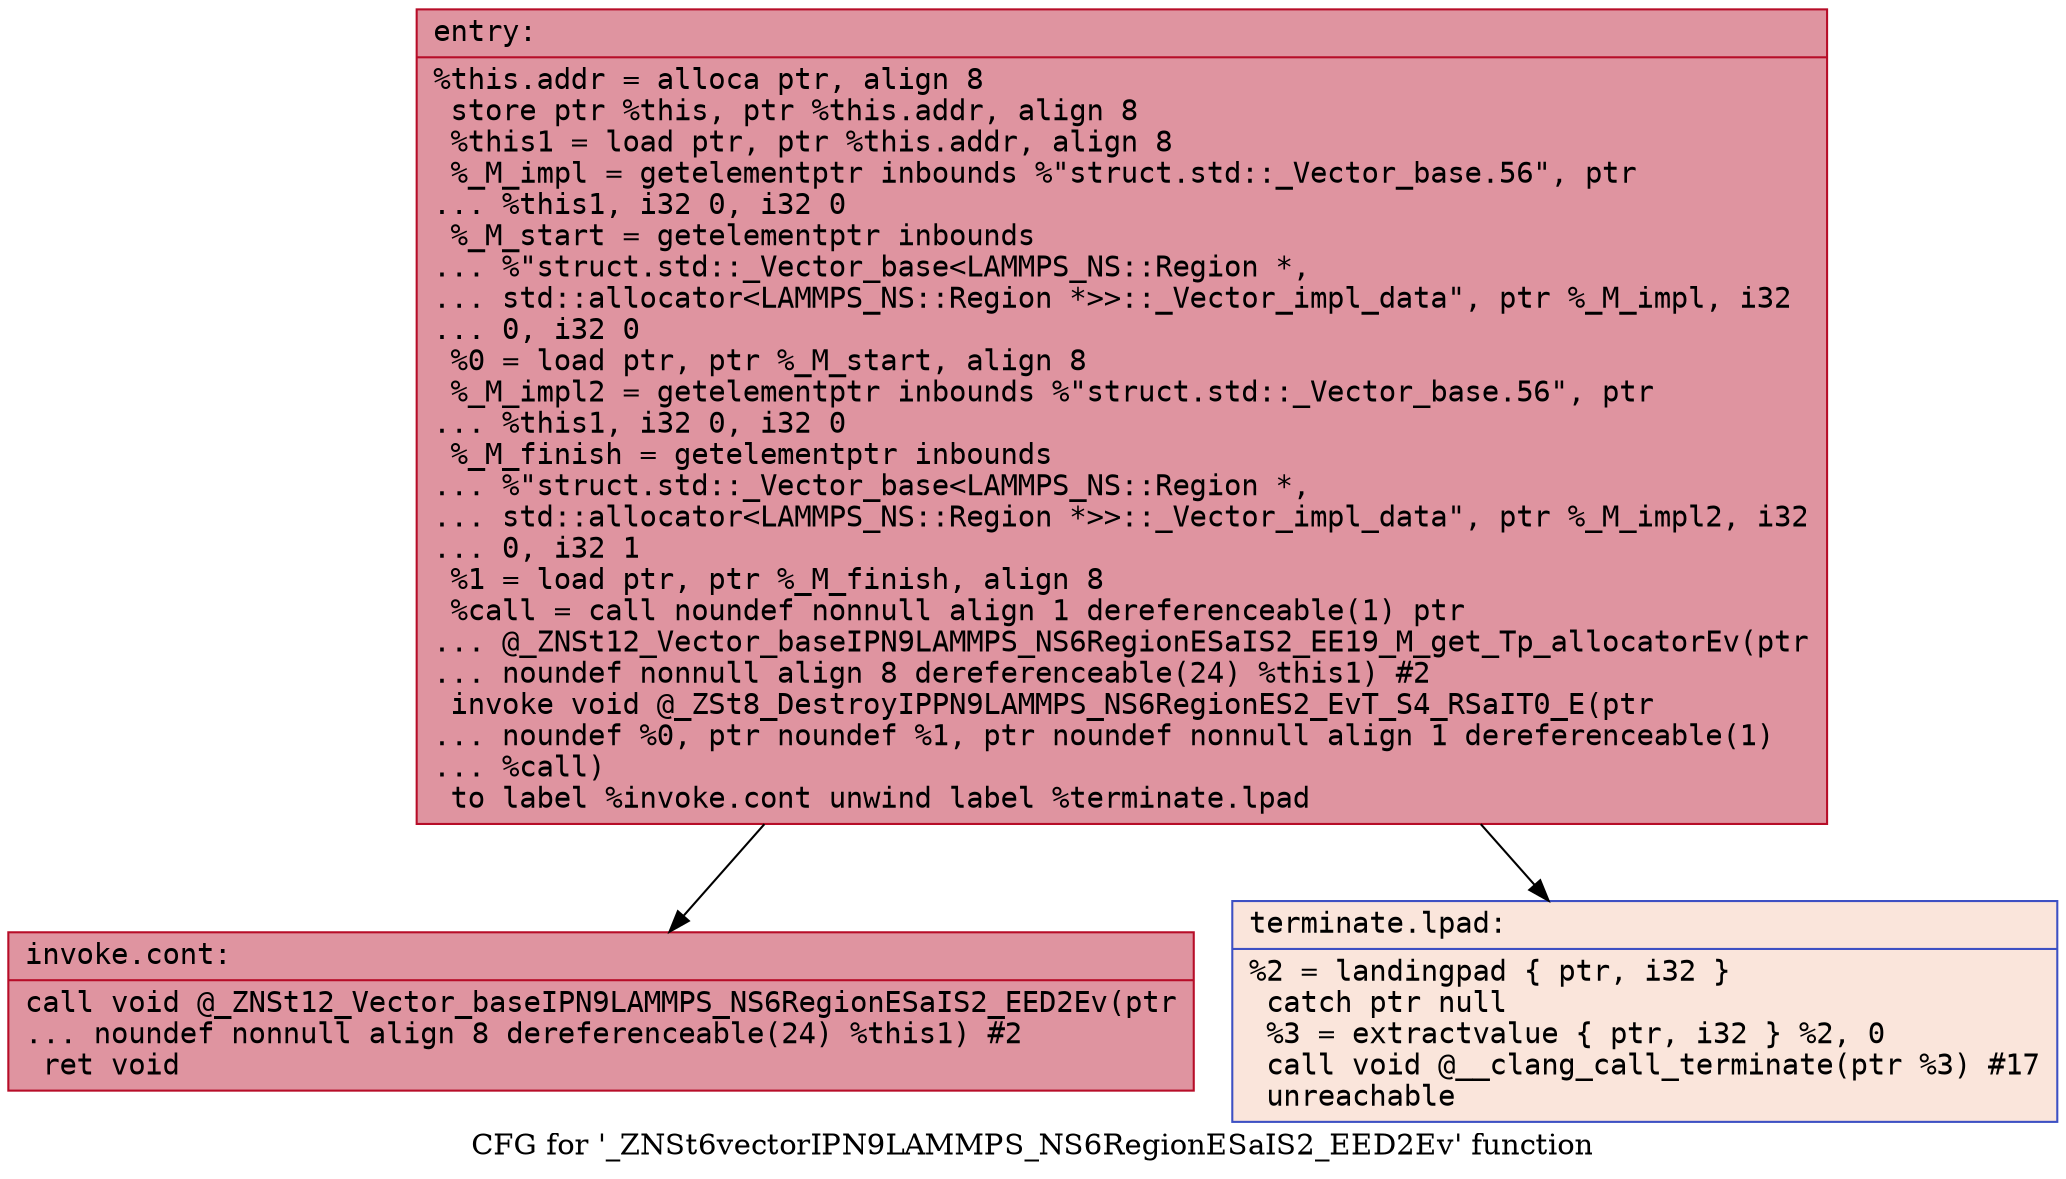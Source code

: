 digraph "CFG for '_ZNSt6vectorIPN9LAMMPS_NS6RegionESaIS2_EED2Ev' function" {
	label="CFG for '_ZNSt6vectorIPN9LAMMPS_NS6RegionESaIS2_EED2Ev' function";

	Node0x55bdf812ddc0 [shape=record,color="#b70d28ff", style=filled, fillcolor="#b70d2870" fontname="Courier",label="{entry:\l|  %this.addr = alloca ptr, align 8\l  store ptr %this, ptr %this.addr, align 8\l  %this1 = load ptr, ptr %this.addr, align 8\l  %_M_impl = getelementptr inbounds %\"struct.std::_Vector_base.56\", ptr\l... %this1, i32 0, i32 0\l  %_M_start = getelementptr inbounds\l... %\"struct.std::_Vector_base\<LAMMPS_NS::Region *,\l... std::allocator\<LAMMPS_NS::Region *\>\>::_Vector_impl_data\", ptr %_M_impl, i32\l... 0, i32 0\l  %0 = load ptr, ptr %_M_start, align 8\l  %_M_impl2 = getelementptr inbounds %\"struct.std::_Vector_base.56\", ptr\l... %this1, i32 0, i32 0\l  %_M_finish = getelementptr inbounds\l... %\"struct.std::_Vector_base\<LAMMPS_NS::Region *,\l... std::allocator\<LAMMPS_NS::Region *\>\>::_Vector_impl_data\", ptr %_M_impl2, i32\l... 0, i32 1\l  %1 = load ptr, ptr %_M_finish, align 8\l  %call = call noundef nonnull align 1 dereferenceable(1) ptr\l... @_ZNSt12_Vector_baseIPN9LAMMPS_NS6RegionESaIS2_EE19_M_get_Tp_allocatorEv(ptr\l... noundef nonnull align 8 dereferenceable(24) %this1) #2\l  invoke void @_ZSt8_DestroyIPPN9LAMMPS_NS6RegionES2_EvT_S4_RSaIT0_E(ptr\l... noundef %0, ptr noundef %1, ptr noundef nonnull align 1 dereferenceable(1)\l... %call)\l          to label %invoke.cont unwind label %terminate.lpad\l}"];
	Node0x55bdf812ddc0 -> Node0x55bdf812e410[tooltip="entry -> invoke.cont\nProbability 100.00%" ];
	Node0x55bdf812ddc0 -> Node0x55bdf812e690[tooltip="entry -> terminate.lpad\nProbability 0.00%" ];
	Node0x55bdf812e410 [shape=record,color="#b70d28ff", style=filled, fillcolor="#b70d2870" fontname="Courier",label="{invoke.cont:\l|  call void @_ZNSt12_Vector_baseIPN9LAMMPS_NS6RegionESaIS2_EED2Ev(ptr\l... noundef nonnull align 8 dereferenceable(24) %this1) #2\l  ret void\l}"];
	Node0x55bdf812e690 [shape=record,color="#3d50c3ff", style=filled, fillcolor="#f4c5ad70" fontname="Courier",label="{terminate.lpad:\l|  %2 = landingpad \{ ptr, i32 \}\l          catch ptr null\l  %3 = extractvalue \{ ptr, i32 \} %2, 0\l  call void @__clang_call_terminate(ptr %3) #17\l  unreachable\l}"];
}

